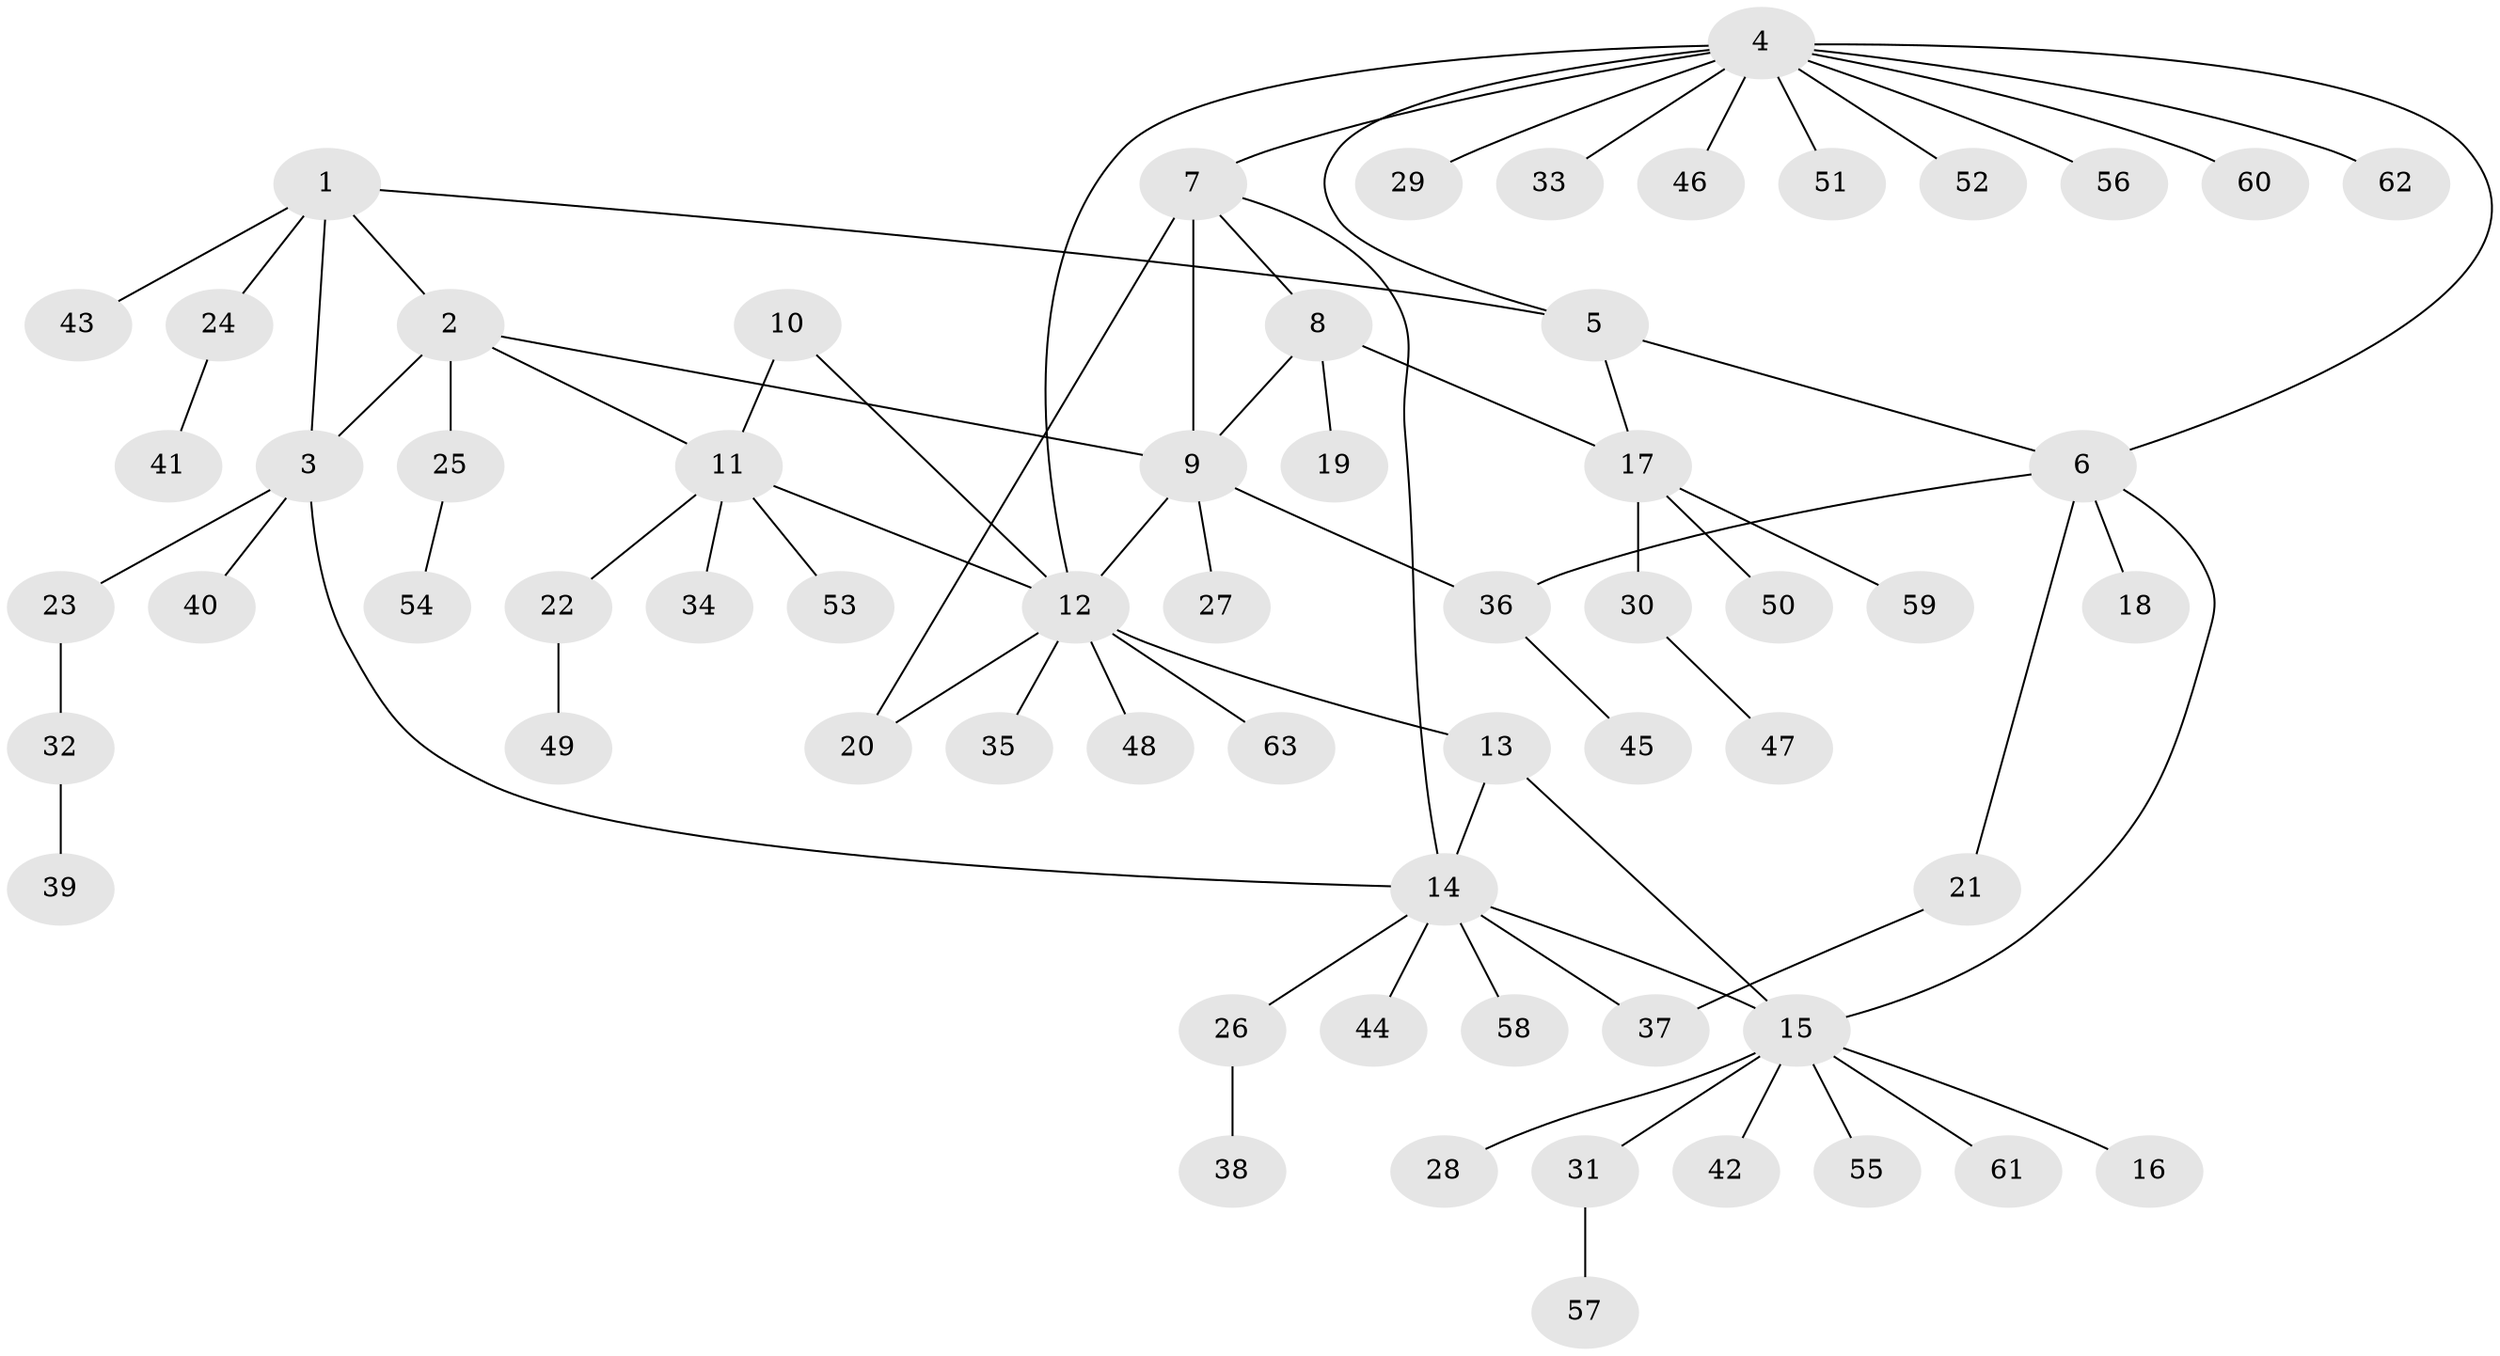 // coarse degree distribution, {4: 0.06521739130434782, 9: 0.021739130434782608, 5: 0.021739130434782608, 13: 0.021739130434782608, 6: 0.043478260869565216, 2: 0.10869565217391304, 8: 0.043478260869565216, 3: 0.021739130434782608, 7: 0.021739130434782608, 1: 0.6304347826086957}
// Generated by graph-tools (version 1.1) at 2025/52/02/27/25 19:52:16]
// undirected, 63 vertices, 77 edges
graph export_dot {
graph [start="1"]
  node [color=gray90,style=filled];
  1;
  2;
  3;
  4;
  5;
  6;
  7;
  8;
  9;
  10;
  11;
  12;
  13;
  14;
  15;
  16;
  17;
  18;
  19;
  20;
  21;
  22;
  23;
  24;
  25;
  26;
  27;
  28;
  29;
  30;
  31;
  32;
  33;
  34;
  35;
  36;
  37;
  38;
  39;
  40;
  41;
  42;
  43;
  44;
  45;
  46;
  47;
  48;
  49;
  50;
  51;
  52;
  53;
  54;
  55;
  56;
  57;
  58;
  59;
  60;
  61;
  62;
  63;
  1 -- 2;
  1 -- 3;
  1 -- 5;
  1 -- 24;
  1 -- 43;
  2 -- 3;
  2 -- 9;
  2 -- 11;
  2 -- 25;
  3 -- 14;
  3 -- 23;
  3 -- 40;
  4 -- 5;
  4 -- 6;
  4 -- 7;
  4 -- 12;
  4 -- 29;
  4 -- 33;
  4 -- 46;
  4 -- 51;
  4 -- 52;
  4 -- 56;
  4 -- 60;
  4 -- 62;
  5 -- 6;
  5 -- 17;
  6 -- 15;
  6 -- 18;
  6 -- 21;
  6 -- 36;
  7 -- 8;
  7 -- 9;
  7 -- 14;
  7 -- 20;
  8 -- 9;
  8 -- 17;
  8 -- 19;
  9 -- 12;
  9 -- 27;
  9 -- 36;
  10 -- 11;
  10 -- 12;
  11 -- 12;
  11 -- 22;
  11 -- 34;
  11 -- 53;
  12 -- 13;
  12 -- 20;
  12 -- 35;
  12 -- 48;
  12 -- 63;
  13 -- 14;
  13 -- 15;
  14 -- 15;
  14 -- 26;
  14 -- 37;
  14 -- 44;
  14 -- 58;
  15 -- 16;
  15 -- 28;
  15 -- 31;
  15 -- 42;
  15 -- 55;
  15 -- 61;
  17 -- 30;
  17 -- 50;
  17 -- 59;
  21 -- 37;
  22 -- 49;
  23 -- 32;
  24 -- 41;
  25 -- 54;
  26 -- 38;
  30 -- 47;
  31 -- 57;
  32 -- 39;
  36 -- 45;
}
